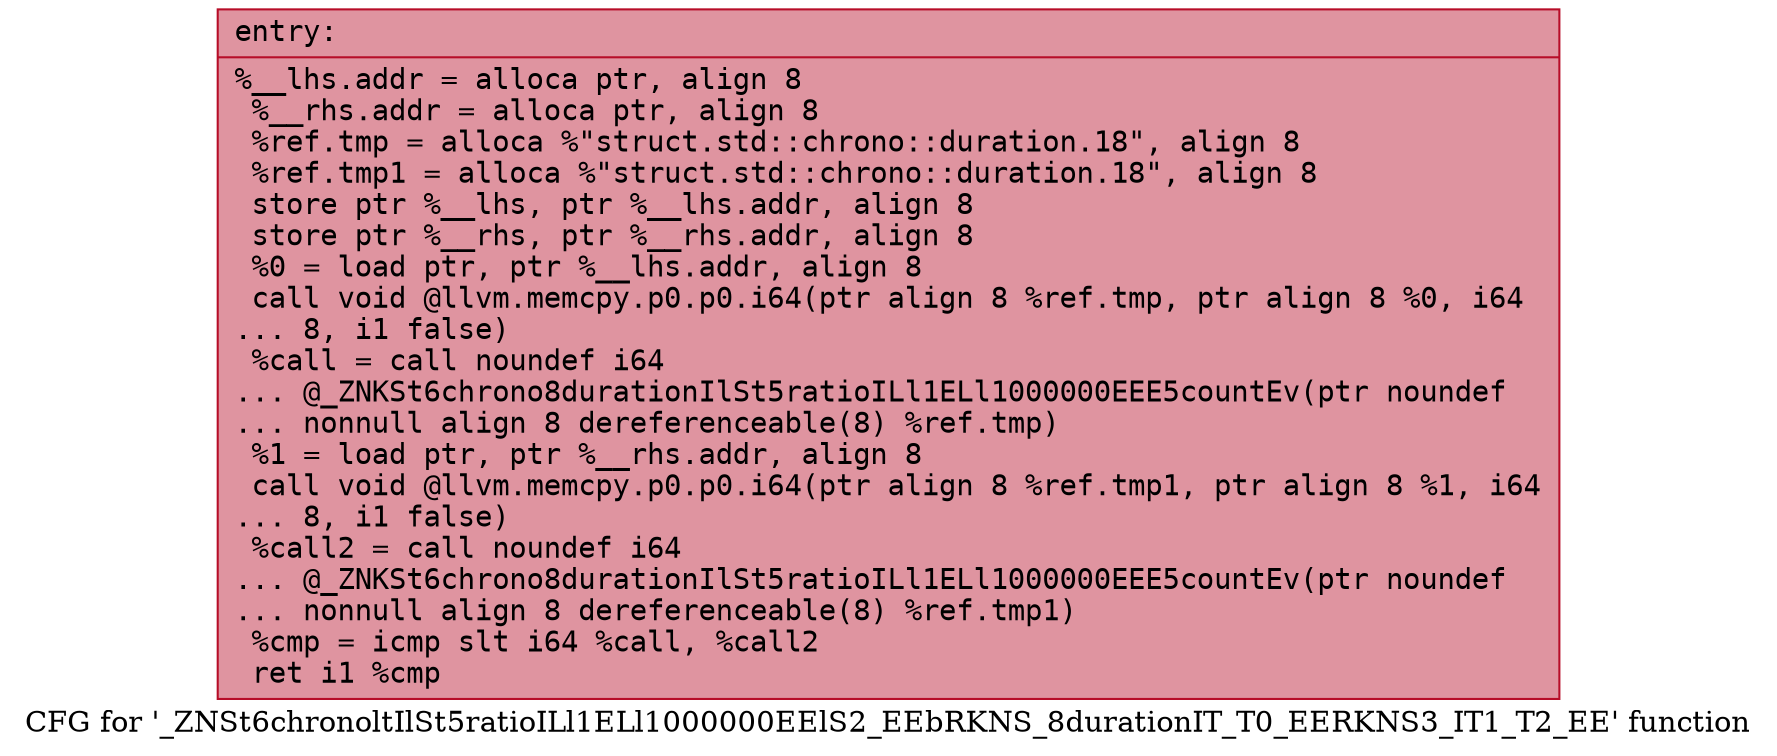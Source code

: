 digraph "CFG for '_ZNSt6chronoltIlSt5ratioILl1ELl1000000EElS2_EEbRKNS_8durationIT_T0_EERKNS3_IT1_T2_EE' function" {
	label="CFG for '_ZNSt6chronoltIlSt5ratioILl1ELl1000000EElS2_EEbRKNS_8durationIT_T0_EERKNS3_IT1_T2_EE' function";

	Node0x5651cd877ef0 [shape=record,color="#b70d28ff", style=filled, fillcolor="#b70d2870" fontname="Courier",label="{entry:\l|  %__lhs.addr = alloca ptr, align 8\l  %__rhs.addr = alloca ptr, align 8\l  %ref.tmp = alloca %\"struct.std::chrono::duration.18\", align 8\l  %ref.tmp1 = alloca %\"struct.std::chrono::duration.18\", align 8\l  store ptr %__lhs, ptr %__lhs.addr, align 8\l  store ptr %__rhs, ptr %__rhs.addr, align 8\l  %0 = load ptr, ptr %__lhs.addr, align 8\l  call void @llvm.memcpy.p0.p0.i64(ptr align 8 %ref.tmp, ptr align 8 %0, i64\l... 8, i1 false)\l  %call = call noundef i64\l... @_ZNKSt6chrono8durationIlSt5ratioILl1ELl1000000EEE5countEv(ptr noundef\l... nonnull align 8 dereferenceable(8) %ref.tmp)\l  %1 = load ptr, ptr %__rhs.addr, align 8\l  call void @llvm.memcpy.p0.p0.i64(ptr align 8 %ref.tmp1, ptr align 8 %1, i64\l... 8, i1 false)\l  %call2 = call noundef i64\l... @_ZNKSt6chrono8durationIlSt5ratioILl1ELl1000000EEE5countEv(ptr noundef\l... nonnull align 8 dereferenceable(8) %ref.tmp1)\l  %cmp = icmp slt i64 %call, %call2\l  ret i1 %cmp\l}"];
}
